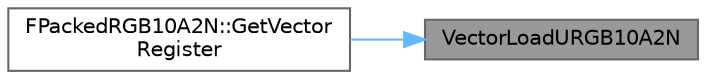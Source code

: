digraph "VectorLoadURGB10A2N"
{
 // INTERACTIVE_SVG=YES
 // LATEX_PDF_SIZE
  bgcolor="transparent";
  edge [fontname=Helvetica,fontsize=10,labelfontname=Helvetica,labelfontsize=10];
  node [fontname=Helvetica,fontsize=10,shape=box,height=0.2,width=0.4];
  rankdir="RL";
  Node1 [id="Node000001",label="VectorLoadURGB10A2N",height=0.2,width=0.4,color="gray40", fillcolor="grey60", style="filled", fontcolor="black",tooltip="Loads packed RGB10A2(4 bytes) from unaligned memory and converts them into 4 FLOATs."];
  Node1 -> Node2 [id="edge1_Node000001_Node000002",dir="back",color="steelblue1",style="solid",tooltip=" "];
  Node2 [id="Node000002",label="FPackedRGB10A2N::GetVector\lRegister",height=0.2,width=0.4,color="grey40", fillcolor="white", style="filled",URL="$db/d32/structFPackedRGB10A2N.html#ac2b636e8ec1848a8186fc675276b7369",tooltip=" "];
}
